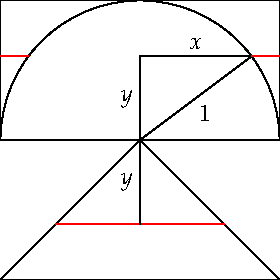 settings.tex="pdflatex";

texpreamble("\usepackage{amsmath}
\usepackage{amsthm,amssymb}
\usepackage{mathpazo}
\usepackage[svgnames]{xcolor}
");
import graph;

size(140);

draw(box((-1,0),(1,1)));
draw(arc((0,0),(1,0),(-1,0)));
draw((-1,-1)--(0,0)--(1,-1)--cycle);

real y=0.6;
draw((-y,-y)--(y,-y),red);
draw("$y$",(0,0)--(0,-y));
draw("$y$",(0,y)--(0,0));
draw("$1$",(0,0)--(sqrt(1-y^2),y));
draw("$x$",(sqrt(1-y^2),y)--(0,y));
draw((sqrt(1-y^2),y)--(1,y),red);
draw((-sqrt(1-y^2),y)--(-1,y),red);
